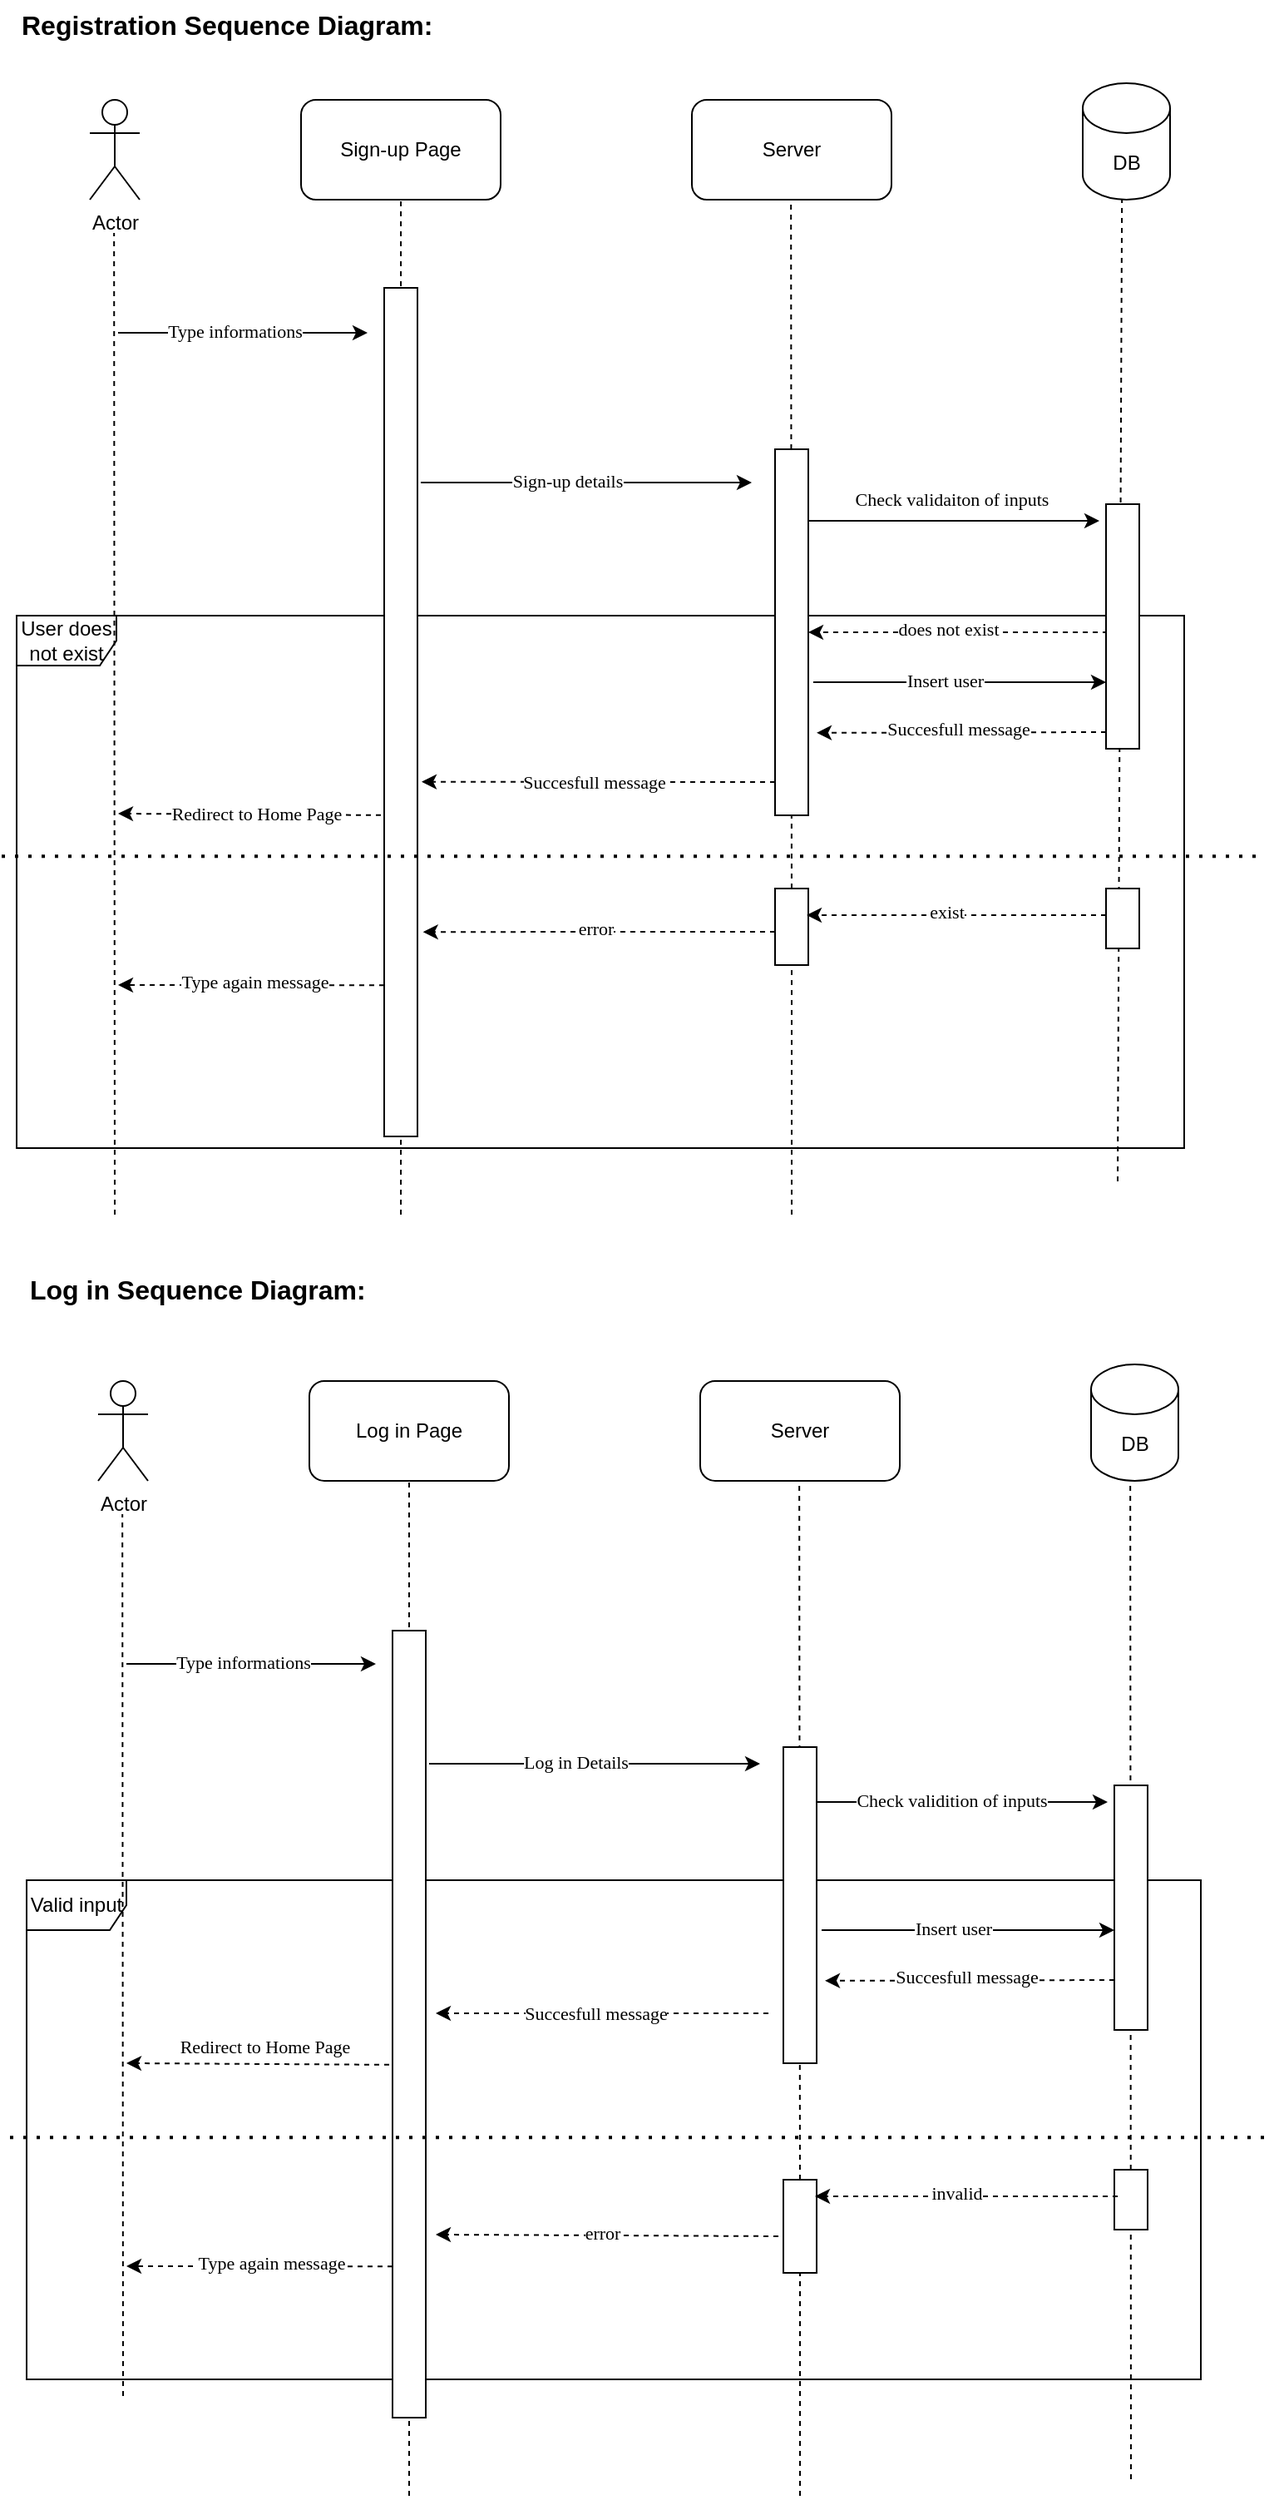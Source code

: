<mxfile version="17.4.6" type="github">
  <diagram id="nZLM94ovh3mV7z_dbmCm" name="Page-1">
    <mxGraphModel dx="1422" dy="762" grid="1" gridSize="10" guides="1" tooltips="1" connect="1" arrows="1" fold="1" page="1" pageScale="1" pageWidth="5000" pageHeight="5000" math="0" shadow="0">
      <root>
        <mxCell id="0" />
        <mxCell id="1" parent="0" />
        <mxCell id="Yexyb0BpfmFyETItAoxo-48" value="Valid input" style="shape=umlFrame;whiteSpace=wrap;html=1;" vertex="1" parent="1">
          <mxGeometry x="44" y="1150" width="706" height="300" as="geometry" />
        </mxCell>
        <mxCell id="Yexyb0BpfmFyETItAoxo-45" value="User does not exist" style="shape=umlFrame;whiteSpace=wrap;html=1;" vertex="1" parent="1">
          <mxGeometry x="38" y="390" width="702" height="320" as="geometry" />
        </mxCell>
        <mxCell id="M2i2G8UK4aQcAIyvz-Gb-9" value="" style="endArrow=none;dashed=1;html=1;rounded=0;fontFamily=Verdana;entryX=0.5;entryY=1;entryDx=0;entryDy=0;startArrow=none;" parent="1" edge="1">
          <mxGeometry width="50" height="50" relative="1" as="geometry">
            <mxPoint x="700" y="730" as="sourcePoint" />
            <mxPoint x="702.58" y="140" as="targetPoint" />
          </mxGeometry>
        </mxCell>
        <mxCell id="M2i2G8UK4aQcAIyvz-Gb-10" value="" style="endArrow=none;dashed=1;html=1;rounded=0;fontFamily=Verdana;entryX=0.5;entryY=1;entryDx=0;entryDy=0;startArrow=none;" parent="1" source="M2i2G8UK4aQcAIyvz-Gb-37" edge="1">
          <mxGeometry width="50" height="50" relative="1" as="geometry">
            <mxPoint x="503.58" y="850" as="sourcePoint" />
            <mxPoint x="503.58" y="140" as="targetPoint" />
          </mxGeometry>
        </mxCell>
        <mxCell id="M2i2G8UK4aQcAIyvz-Gb-11" value="" style="endArrow=none;dashed=1;html=1;rounded=0;fontFamily=Verdana;entryX=0.5;entryY=1;entryDx=0;entryDy=0;" parent="1" target="M2i2G8UK4aQcAIyvz-Gb-12" edge="1">
          <mxGeometry width="50" height="50" relative="1" as="geometry">
            <mxPoint x="269" y="750" as="sourcePoint" />
            <mxPoint x="429" y="60" as="targetPoint" />
          </mxGeometry>
        </mxCell>
        <mxCell id="M2i2G8UK4aQcAIyvz-Gb-12" value="Sign-up Page" style="rounded=1;whiteSpace=wrap;html=1;flipH=0;flipV=0;" parent="1" vertex="1">
          <mxGeometry x="209" y="80" width="120" height="60" as="geometry" />
        </mxCell>
        <mxCell id="M2i2G8UK4aQcAIyvz-Gb-13" value="Server" style="rounded=1;whiteSpace=wrap;html=1;flipH=0;flipV=0;" parent="1" vertex="1">
          <mxGeometry x="444" y="80" width="120" height="60" as="geometry" />
        </mxCell>
        <mxCell id="M2i2G8UK4aQcAIyvz-Gb-14" value="DB" style="shape=cylinder3;whiteSpace=wrap;html=1;boundedLbl=1;backgroundOutline=1;size=15;flipH=0;flipV=0;" parent="1" vertex="1">
          <mxGeometry x="679" y="70" width="52.5" height="70" as="geometry" />
        </mxCell>
        <mxCell id="M2i2G8UK4aQcAIyvz-Gb-15" value="Actor" style="shape=umlActor;verticalLabelPosition=bottom;verticalAlign=top;html=1;outlineConnect=0;" parent="1" vertex="1">
          <mxGeometry x="82" y="80" width="30" height="60" as="geometry" />
        </mxCell>
        <mxCell id="M2i2G8UK4aQcAIyvz-Gb-16" value="" style="endArrow=classic;html=1;rounded=0;fontFamily=Verdana;" parent="1" edge="1">
          <mxGeometry width="50" height="50" relative="1" as="geometry">
            <mxPoint x="99" y="220" as="sourcePoint" />
            <mxPoint x="249" y="220" as="targetPoint" />
          </mxGeometry>
        </mxCell>
        <mxCell id="M2i2G8UK4aQcAIyvz-Gb-17" value="Type informations" style="edgeLabel;html=1;align=center;verticalAlign=middle;resizable=0;points=[];fontFamily=Verdana;" parent="M2i2G8UK4aQcAIyvz-Gb-16" vertex="1" connectable="0">
          <mxGeometry x="-0.293" y="1" relative="1" as="geometry">
            <mxPoint x="17" as="offset" />
          </mxGeometry>
        </mxCell>
        <mxCell id="M2i2G8UK4aQcAIyvz-Gb-18" value="" style="endArrow=classic;html=1;rounded=0;fontFamily=Verdana;" parent="1" edge="1">
          <mxGeometry width="50" height="50" relative="1" as="geometry">
            <mxPoint x="281.0" y="310" as="sourcePoint" />
            <mxPoint x="480" y="310" as="targetPoint" />
          </mxGeometry>
        </mxCell>
        <mxCell id="M2i2G8UK4aQcAIyvz-Gb-19" value="Sign-up details" style="edgeLabel;html=1;align=center;verticalAlign=middle;resizable=0;points=[];fontFamily=Verdana;" parent="M2i2G8UK4aQcAIyvz-Gb-18" vertex="1" connectable="0">
          <mxGeometry x="-0.293" y="1" relative="1" as="geometry">
            <mxPoint x="17" as="offset" />
          </mxGeometry>
        </mxCell>
        <mxCell id="M2i2G8UK4aQcAIyvz-Gb-20" value="" style="endArrow=classic;html=1;rounded=0;fontFamily=Verdana;" parent="1" edge="1">
          <mxGeometry width="50" height="50" relative="1" as="geometry">
            <mxPoint x="499" y="333" as="sourcePoint" />
            <mxPoint x="689" y="333" as="targetPoint" />
          </mxGeometry>
        </mxCell>
        <mxCell id="M2i2G8UK4aQcAIyvz-Gb-21" value="Check validaiton of inputs" style="edgeLabel;html=1;align=center;verticalAlign=middle;resizable=0;points=[];fontFamily=Verdana;" parent="M2i2G8UK4aQcAIyvz-Gb-20" vertex="1" connectable="0">
          <mxGeometry x="-0.293" y="1" relative="1" as="geometry">
            <mxPoint x="34" y="-12" as="offset" />
          </mxGeometry>
        </mxCell>
        <mxCell id="M2i2G8UK4aQcAIyvz-Gb-22" value="" style="endArrow=classic;html=1;rounded=0;dashed=1;fontFamily=Verdana;" parent="1" edge="1">
          <mxGeometry width="50" height="50" relative="1" as="geometry">
            <mxPoint x="694" y="400" as="sourcePoint" />
            <mxPoint x="514" y="400" as="targetPoint" />
          </mxGeometry>
        </mxCell>
        <mxCell id="M2i2G8UK4aQcAIyvz-Gb-23" value="does not exist" style="edgeLabel;html=1;align=center;verticalAlign=middle;resizable=0;points=[];fontFamily=Verdana;" parent="M2i2G8UK4aQcAIyvz-Gb-22" vertex="1" connectable="0">
          <mxGeometry x="-0.293" y="1" relative="1" as="geometry">
            <mxPoint x="-33" y="-3" as="offset" />
          </mxGeometry>
        </mxCell>
        <mxCell id="M2i2G8UK4aQcAIyvz-Gb-24" value="" style="endArrow=classic;html=1;rounded=0;dashed=1;fontFamily=Verdana;entryX=1.125;entryY=0.582;entryDx=0;entryDy=0;entryPerimeter=0;" parent="1" target="M2i2G8UK4aQcAIyvz-Gb-28" edge="1">
          <mxGeometry width="50" height="50" relative="1" as="geometry">
            <mxPoint x="494" y="490" as="sourcePoint" />
            <mxPoint x="289" y="490" as="targetPoint" />
          </mxGeometry>
        </mxCell>
        <mxCell id="M2i2G8UK4aQcAIyvz-Gb-25" value="Succesfull message" style="edgeLabel;html=1;align=center;verticalAlign=middle;resizable=0;points=[];fontFamily=Verdana;" parent="M2i2G8UK4aQcAIyvz-Gb-24" vertex="1" connectable="0">
          <mxGeometry x="-0.293" y="1" relative="1" as="geometry">
            <mxPoint x="-34" y="-1" as="offset" />
          </mxGeometry>
        </mxCell>
        <mxCell id="M2i2G8UK4aQcAIyvz-Gb-26" value="" style="endArrow=classic;html=1;rounded=0;dashed=1;fontFamily=Verdana;" parent="1" edge="1">
          <mxGeometry width="50" height="50" relative="1" as="geometry">
            <mxPoint x="269" y="510" as="sourcePoint" />
            <mxPoint x="99" y="509" as="targetPoint" />
          </mxGeometry>
        </mxCell>
        <mxCell id="M2i2G8UK4aQcAIyvz-Gb-27" value="Redirect to Home Page" style="edgeLabel;html=1;align=center;verticalAlign=middle;resizable=0;points=[];fontFamily=Verdana;" parent="M2i2G8UK4aQcAIyvz-Gb-26" vertex="1" connectable="0">
          <mxGeometry x="-0.293" y="1" relative="1" as="geometry">
            <mxPoint x="-27" y="-2" as="offset" />
          </mxGeometry>
        </mxCell>
        <mxCell id="M2i2G8UK4aQcAIyvz-Gb-28" value="" style="verticalLabelPosition=bottom;verticalAlign=top;html=1;shape=mxgraph.basic.rect;fillColor2=none;strokeWidth=1;size=20;indent=5;fontFamily=Verdana;" parent="1" vertex="1">
          <mxGeometry x="259" y="193" width="20" height="510" as="geometry" />
        </mxCell>
        <mxCell id="M2i2G8UK4aQcAIyvz-Gb-29" value="" style="verticalLabelPosition=bottom;verticalAlign=top;html=1;shape=mxgraph.basic.rect;fillColor2=none;strokeWidth=1;size=20;indent=5;fontFamily=Verdana;" parent="1" vertex="1">
          <mxGeometry x="693" y="323" width="20" height="147" as="geometry" />
        </mxCell>
        <mxCell id="M2i2G8UK4aQcAIyvz-Gb-30" value="" style="endArrow=none;dashed=1;html=1;dashPattern=1 3;strokeWidth=2;rounded=0;fontFamily=Verdana;" parent="1" edge="1">
          <mxGeometry width="50" height="50" relative="1" as="geometry">
            <mxPoint x="29" y="534.58" as="sourcePoint" />
            <mxPoint x="789" y="534.58" as="targetPoint" />
          </mxGeometry>
        </mxCell>
        <mxCell id="M2i2G8UK4aQcAIyvz-Gb-31" value="" style="verticalLabelPosition=bottom;verticalAlign=top;html=1;shape=mxgraph.basic.rect;fillColor2=none;strokeWidth=1;size=20;indent=5;fontFamily=Verdana;" parent="1" vertex="1">
          <mxGeometry x="494" y="290" width="20" height="220" as="geometry" />
        </mxCell>
        <mxCell id="M2i2G8UK4aQcAIyvz-Gb-32" value="" style="endArrow=classic;html=1;rounded=0;fontFamily=Verdana;" parent="1" edge="1">
          <mxGeometry width="50" height="50" relative="1" as="geometry">
            <mxPoint x="517" y="430" as="sourcePoint" />
            <mxPoint x="693.0" y="430" as="targetPoint" />
          </mxGeometry>
        </mxCell>
        <mxCell id="M2i2G8UK4aQcAIyvz-Gb-33" value="Insert user" style="edgeLabel;html=1;align=center;verticalAlign=middle;resizable=0;points=[];fontFamily=Verdana;" parent="M2i2G8UK4aQcAIyvz-Gb-32" vertex="1" connectable="0">
          <mxGeometry x="-0.293" y="1" relative="1" as="geometry">
            <mxPoint x="17" as="offset" />
          </mxGeometry>
        </mxCell>
        <mxCell id="M2i2G8UK4aQcAIyvz-Gb-34" value="" style="endArrow=classic;html=1;rounded=0;dashed=1;fontFamily=Verdana;" parent="1" edge="1">
          <mxGeometry width="50" height="50" relative="1" as="geometry">
            <mxPoint x="693.0" y="460" as="sourcePoint" />
            <mxPoint x="519" y="460.42" as="targetPoint" />
          </mxGeometry>
        </mxCell>
        <mxCell id="M2i2G8UK4aQcAIyvz-Gb-35" value="Succesfull message" style="edgeLabel;html=1;align=center;verticalAlign=middle;resizable=0;points=[];fontFamily=Verdana;" parent="M2i2G8UK4aQcAIyvz-Gb-34" vertex="1" connectable="0">
          <mxGeometry x="-0.293" y="1" relative="1" as="geometry">
            <mxPoint x="-28" y="-3" as="offset" />
          </mxGeometry>
        </mxCell>
        <mxCell id="M2i2G8UK4aQcAIyvz-Gb-36" value="" style="verticalLabelPosition=bottom;verticalAlign=top;html=1;shape=mxgraph.basic.rect;fillColor2=none;strokeWidth=1;size=20;indent=5;fontFamily=Verdana;" parent="1" vertex="1">
          <mxGeometry x="693" y="554" width="20" height="36" as="geometry" />
        </mxCell>
        <mxCell id="M2i2G8UK4aQcAIyvz-Gb-37" value="" style="verticalLabelPosition=bottom;verticalAlign=top;html=1;shape=mxgraph.basic.rect;fillColor2=none;strokeWidth=1;size=20;indent=5;fontFamily=Verdana;" parent="1" vertex="1">
          <mxGeometry x="494" y="554" width="20" height="46" as="geometry" />
        </mxCell>
        <mxCell id="M2i2G8UK4aQcAIyvz-Gb-38" value="" style="endArrow=none;dashed=1;html=1;rounded=0;fontFamily=Verdana;entryX=0.5;entryY=1;entryDx=0;entryDy=0;" parent="1" target="M2i2G8UK4aQcAIyvz-Gb-37" edge="1">
          <mxGeometry width="50" height="50" relative="1" as="geometry">
            <mxPoint x="504" y="750" as="sourcePoint" />
            <mxPoint x="503.58" y="140" as="targetPoint" />
          </mxGeometry>
        </mxCell>
        <mxCell id="M2i2G8UK4aQcAIyvz-Gb-39" value="" style="endArrow=classic;html=1;rounded=0;dashed=1;fontFamily=Verdana;" parent="1" edge="1">
          <mxGeometry width="50" height="50" relative="1" as="geometry">
            <mxPoint x="693.0" y="570" as="sourcePoint" />
            <mxPoint x="513.0" y="570" as="targetPoint" />
          </mxGeometry>
        </mxCell>
        <mxCell id="M2i2G8UK4aQcAIyvz-Gb-40" value="exist" style="edgeLabel;html=1;align=center;verticalAlign=middle;resizable=0;points=[];fontFamily=Verdana;" parent="M2i2G8UK4aQcAIyvz-Gb-39" vertex="1" connectable="0">
          <mxGeometry x="-0.293" y="1" relative="1" as="geometry">
            <mxPoint x="-33" y="-3" as="offset" />
          </mxGeometry>
        </mxCell>
        <mxCell id="M2i2G8UK4aQcAIyvz-Gb-41" value="" style="endArrow=classic;html=1;rounded=0;dashed=1;fontFamily=Verdana;entryX=1.167;entryY=0.759;entryDx=0;entryDy=0;entryPerimeter=0;" parent="1" target="M2i2G8UK4aQcAIyvz-Gb-28" edge="1">
          <mxGeometry width="50" height="50" relative="1" as="geometry">
            <mxPoint x="494" y="580" as="sourcePoint" />
            <mxPoint x="314" y="580" as="targetPoint" />
          </mxGeometry>
        </mxCell>
        <mxCell id="M2i2G8UK4aQcAIyvz-Gb-42" value="error" style="edgeLabel;html=1;align=center;verticalAlign=middle;resizable=0;points=[];fontFamily=Verdana;" parent="M2i2G8UK4aQcAIyvz-Gb-41" vertex="1" connectable="0">
          <mxGeometry x="-0.293" y="1" relative="1" as="geometry">
            <mxPoint x="-33" y="-3" as="offset" />
          </mxGeometry>
        </mxCell>
        <mxCell id="M2i2G8UK4aQcAIyvz-Gb-43" value="" style="endArrow=classic;html=1;rounded=0;dashed=1;fontFamily=Verdana;" parent="1" edge="1">
          <mxGeometry width="50" height="50" relative="1" as="geometry">
            <mxPoint x="259" y="612.08" as="sourcePoint" />
            <mxPoint x="99" y="612" as="targetPoint" />
          </mxGeometry>
        </mxCell>
        <mxCell id="M2i2G8UK4aQcAIyvz-Gb-44" value="Type again message" style="edgeLabel;html=1;align=center;verticalAlign=middle;resizable=0;points=[];fontFamily=Verdana;" parent="M2i2G8UK4aQcAIyvz-Gb-43" vertex="1" connectable="0">
          <mxGeometry x="-0.293" y="1" relative="1" as="geometry">
            <mxPoint x="-22" y="-3" as="offset" />
          </mxGeometry>
        </mxCell>
        <mxCell id="M2i2G8UK4aQcAIyvz-Gb-45" value="" style="endArrow=none;dashed=1;html=1;rounded=0;fontFamily=Verdana;entryX=0.5;entryY=1;entryDx=0;entryDy=0;" parent="1" edge="1">
          <mxGeometry width="50" height="50" relative="1" as="geometry">
            <mxPoint x="97" y="750" as="sourcePoint" />
            <mxPoint x="96.58" y="160" as="targetPoint" />
          </mxGeometry>
        </mxCell>
        <mxCell id="M2i2G8UK4aQcAIyvz-Gb-48" value="Registration Sequence Diagram:" style="text;html=1;strokeColor=none;fillColor=none;align=left;verticalAlign=middle;whiteSpace=wrap;rounded=0;fontStyle=1;fontSize=16;" parent="1" vertex="1">
          <mxGeometry x="39" y="20" width="341" height="30" as="geometry" />
        </mxCell>
        <mxCell id="Yexyb0BpfmFyETItAoxo-3" value="" style="endArrow=none;dashed=1;html=1;rounded=0;fontFamily=Verdana;entryX=0.5;entryY=1;entryDx=0;entryDy=0;" edge="1" parent="1">
          <mxGeometry width="50" height="50" relative="1" as="geometry">
            <mxPoint x="708.0" y="1510" as="sourcePoint" />
            <mxPoint x="707.58" y="910" as="targetPoint" />
          </mxGeometry>
        </mxCell>
        <mxCell id="Yexyb0BpfmFyETItAoxo-4" value="" style="endArrow=none;dashed=1;html=1;rounded=0;fontFamily=Verdana;entryX=0.5;entryY=1;entryDx=0;entryDy=0;startArrow=none;" edge="1" parent="1" source="Yexyb0BpfmFyETItAoxo-31">
          <mxGeometry width="50" height="50" relative="1" as="geometry">
            <mxPoint x="508.58" y="1620" as="sourcePoint" />
            <mxPoint x="508.58" y="910" as="targetPoint" />
          </mxGeometry>
        </mxCell>
        <mxCell id="Yexyb0BpfmFyETItAoxo-5" value="" style="endArrow=none;dashed=1;html=1;rounded=0;fontFamily=Verdana;entryX=0.5;entryY=1;entryDx=0;entryDy=0;" edge="1" parent="1" target="Yexyb0BpfmFyETItAoxo-6">
          <mxGeometry width="50" height="50" relative="1" as="geometry">
            <mxPoint x="274" y="1520" as="sourcePoint" />
            <mxPoint x="434" y="830" as="targetPoint" />
          </mxGeometry>
        </mxCell>
        <mxCell id="Yexyb0BpfmFyETItAoxo-6" value="Log in Page" style="rounded=1;whiteSpace=wrap;html=1;flipH=0;flipV=0;" vertex="1" parent="1">
          <mxGeometry x="214" y="850" width="120" height="60" as="geometry" />
        </mxCell>
        <mxCell id="Yexyb0BpfmFyETItAoxo-7" value="Server" style="rounded=1;whiteSpace=wrap;html=1;flipH=0;flipV=0;" vertex="1" parent="1">
          <mxGeometry x="449" y="850" width="120" height="60" as="geometry" />
        </mxCell>
        <mxCell id="Yexyb0BpfmFyETItAoxo-8" value="DB" style="shape=cylinder3;whiteSpace=wrap;html=1;boundedLbl=1;backgroundOutline=1;size=15;flipH=0;flipV=0;" vertex="1" parent="1">
          <mxGeometry x="684" y="840" width="52.5" height="70" as="geometry" />
        </mxCell>
        <mxCell id="Yexyb0BpfmFyETItAoxo-9" value="Actor" style="shape=umlActor;verticalLabelPosition=bottom;verticalAlign=top;html=1;outlineConnect=0;" vertex="1" parent="1">
          <mxGeometry x="87" y="850" width="30" height="60" as="geometry" />
        </mxCell>
        <mxCell id="Yexyb0BpfmFyETItAoxo-10" value="" style="endArrow=classic;html=1;rounded=0;fontFamily=Verdana;" edge="1" parent="1">
          <mxGeometry width="50" height="50" relative="1" as="geometry">
            <mxPoint x="104" y="1020" as="sourcePoint" />
            <mxPoint x="254" y="1020" as="targetPoint" />
          </mxGeometry>
        </mxCell>
        <mxCell id="Yexyb0BpfmFyETItAoxo-11" value="Type informations" style="edgeLabel;html=1;align=center;verticalAlign=middle;resizable=0;points=[];fontFamily=Verdana;" vertex="1" connectable="0" parent="Yexyb0BpfmFyETItAoxo-10">
          <mxGeometry x="-0.293" y="1" relative="1" as="geometry">
            <mxPoint x="17" as="offset" />
          </mxGeometry>
        </mxCell>
        <mxCell id="Yexyb0BpfmFyETItAoxo-12" value="" style="endArrow=classic;html=1;rounded=0;fontFamily=Verdana;" edge="1" parent="1">
          <mxGeometry width="50" height="50" relative="1" as="geometry">
            <mxPoint x="286.0" y="1080" as="sourcePoint" />
            <mxPoint x="485" y="1080" as="targetPoint" />
          </mxGeometry>
        </mxCell>
        <mxCell id="Yexyb0BpfmFyETItAoxo-13" value="Log in Details" style="edgeLabel;html=1;align=center;verticalAlign=middle;resizable=0;points=[];fontFamily=Verdana;" vertex="1" connectable="0" parent="Yexyb0BpfmFyETItAoxo-12">
          <mxGeometry x="-0.293" y="1" relative="1" as="geometry">
            <mxPoint x="17" as="offset" />
          </mxGeometry>
        </mxCell>
        <mxCell id="Yexyb0BpfmFyETItAoxo-14" value="" style="endArrow=classic;html=1;rounded=0;fontFamily=Verdana;" edge="1" parent="1">
          <mxGeometry width="50" height="50" relative="1" as="geometry">
            <mxPoint x="504" y="1103" as="sourcePoint" />
            <mxPoint x="694" y="1103" as="targetPoint" />
          </mxGeometry>
        </mxCell>
        <mxCell id="Yexyb0BpfmFyETItAoxo-15" value="Check validition of inputs" style="edgeLabel;html=1;align=center;verticalAlign=middle;resizable=0;points=[];fontFamily=Verdana;" vertex="1" connectable="0" parent="Yexyb0BpfmFyETItAoxo-14">
          <mxGeometry x="-0.293" y="1" relative="1" as="geometry">
            <mxPoint x="29" as="offset" />
          </mxGeometry>
        </mxCell>
        <mxCell id="Yexyb0BpfmFyETItAoxo-18" value="" style="endArrow=classic;html=1;rounded=0;dashed=1;fontFamily=Verdana;" edge="1" parent="1">
          <mxGeometry width="50" height="50" relative="1" as="geometry">
            <mxPoint x="490" y="1230" as="sourcePoint" />
            <mxPoint x="290" y="1230" as="targetPoint" />
            <Array as="points" />
          </mxGeometry>
        </mxCell>
        <mxCell id="Yexyb0BpfmFyETItAoxo-19" value="Succesfull message" style="edgeLabel;html=1;align=center;verticalAlign=middle;resizable=0;points=[];fontFamily=Verdana;" vertex="1" connectable="0" parent="Yexyb0BpfmFyETItAoxo-18">
          <mxGeometry x="-0.293" y="1" relative="1" as="geometry">
            <mxPoint x="-34" y="-1" as="offset" />
          </mxGeometry>
        </mxCell>
        <mxCell id="Yexyb0BpfmFyETItAoxo-20" value="" style="endArrow=classic;html=1;rounded=0;dashed=1;fontFamily=Verdana;" edge="1" parent="1">
          <mxGeometry width="50" height="50" relative="1" as="geometry">
            <mxPoint x="274" y="1261" as="sourcePoint" />
            <mxPoint x="104" y="1260" as="targetPoint" />
          </mxGeometry>
        </mxCell>
        <mxCell id="Yexyb0BpfmFyETItAoxo-21" value="Redirect to Home Page" style="edgeLabel;html=1;align=center;verticalAlign=middle;resizable=0;points=[];fontFamily=Verdana;" vertex="1" connectable="0" parent="Yexyb0BpfmFyETItAoxo-20">
          <mxGeometry x="-0.293" y="1" relative="1" as="geometry">
            <mxPoint x="-27" y="-12" as="offset" />
          </mxGeometry>
        </mxCell>
        <mxCell id="Yexyb0BpfmFyETItAoxo-22" value="" style="verticalLabelPosition=bottom;verticalAlign=top;html=1;shape=mxgraph.basic.rect;fillColor2=none;strokeWidth=1;size=20;indent=5;fontFamily=Verdana;" vertex="1" parent="1">
          <mxGeometry x="264" y="1000" width="20" height="473" as="geometry" />
        </mxCell>
        <mxCell id="Yexyb0BpfmFyETItAoxo-23" value="" style="verticalLabelPosition=bottom;verticalAlign=top;html=1;shape=mxgraph.basic.rect;fillColor2=none;strokeWidth=1;size=20;indent=5;fontFamily=Verdana;" vertex="1" parent="1">
          <mxGeometry x="698" y="1093" width="20" height="147" as="geometry" />
        </mxCell>
        <mxCell id="Yexyb0BpfmFyETItAoxo-24" value="" style="endArrow=none;dashed=1;html=1;dashPattern=1 3;strokeWidth=2;rounded=0;fontFamily=Verdana;" edge="1" parent="1">
          <mxGeometry width="50" height="50" relative="1" as="geometry">
            <mxPoint x="34" y="1304.58" as="sourcePoint" />
            <mxPoint x="794" y="1304.58" as="targetPoint" />
          </mxGeometry>
        </mxCell>
        <mxCell id="Yexyb0BpfmFyETItAoxo-25" value="" style="verticalLabelPosition=bottom;verticalAlign=top;html=1;shape=mxgraph.basic.rect;fillColor2=none;strokeWidth=1;size=20;indent=5;fontFamily=Verdana;" vertex="1" parent="1">
          <mxGeometry x="499" y="1070" width="20" height="190" as="geometry" />
        </mxCell>
        <mxCell id="Yexyb0BpfmFyETItAoxo-26" value="" style="endArrow=classic;html=1;rounded=0;fontFamily=Verdana;" edge="1" parent="1">
          <mxGeometry width="50" height="50" relative="1" as="geometry">
            <mxPoint x="522" y="1180" as="sourcePoint" />
            <mxPoint x="698.0" y="1180" as="targetPoint" />
          </mxGeometry>
        </mxCell>
        <mxCell id="Yexyb0BpfmFyETItAoxo-27" value="Insert user" style="edgeLabel;html=1;align=center;verticalAlign=middle;resizable=0;points=[];fontFamily=Verdana;" vertex="1" connectable="0" parent="Yexyb0BpfmFyETItAoxo-26">
          <mxGeometry x="-0.293" y="1" relative="1" as="geometry">
            <mxPoint x="17" as="offset" />
          </mxGeometry>
        </mxCell>
        <mxCell id="Yexyb0BpfmFyETItAoxo-28" value="" style="endArrow=classic;html=1;rounded=0;dashed=1;fontFamily=Verdana;" edge="1" parent="1">
          <mxGeometry width="50" height="50" relative="1" as="geometry">
            <mxPoint x="698.0" y="1210" as="sourcePoint" />
            <mxPoint x="524" y="1210.42" as="targetPoint" />
          </mxGeometry>
        </mxCell>
        <mxCell id="Yexyb0BpfmFyETItAoxo-29" value="Succesfull message" style="edgeLabel;html=1;align=center;verticalAlign=middle;resizable=0;points=[];fontFamily=Verdana;" vertex="1" connectable="0" parent="Yexyb0BpfmFyETItAoxo-28">
          <mxGeometry x="-0.293" y="1" relative="1" as="geometry">
            <mxPoint x="-28" y="-3" as="offset" />
          </mxGeometry>
        </mxCell>
        <mxCell id="Yexyb0BpfmFyETItAoxo-30" value="" style="verticalLabelPosition=bottom;verticalAlign=top;html=1;shape=mxgraph.basic.rect;fillColor2=none;strokeWidth=1;size=20;indent=5;fontFamily=Verdana;" vertex="1" parent="1">
          <mxGeometry x="698" y="1324" width="20" height="36" as="geometry" />
        </mxCell>
        <mxCell id="Yexyb0BpfmFyETItAoxo-31" value="" style="verticalLabelPosition=bottom;verticalAlign=top;html=1;shape=mxgraph.basic.rect;fillColor2=none;strokeWidth=1;size=20;indent=5;fontFamily=Verdana;" vertex="1" parent="1">
          <mxGeometry x="499" y="1330" width="20" height="56" as="geometry" />
        </mxCell>
        <mxCell id="Yexyb0BpfmFyETItAoxo-32" value="" style="endArrow=none;dashed=1;html=1;rounded=0;fontFamily=Verdana;entryX=0.5;entryY=1;entryDx=0;entryDy=0;" edge="1" parent="1" target="Yexyb0BpfmFyETItAoxo-31">
          <mxGeometry width="50" height="50" relative="1" as="geometry">
            <mxPoint x="509" y="1520" as="sourcePoint" />
            <mxPoint x="508.58" y="910" as="targetPoint" />
          </mxGeometry>
        </mxCell>
        <mxCell id="Yexyb0BpfmFyETItAoxo-33" value="" style="endArrow=classic;html=1;rounded=0;dashed=1;fontFamily=Verdana;" edge="1" parent="1">
          <mxGeometry width="50" height="50" relative="1" as="geometry">
            <mxPoint x="700" y="1340" as="sourcePoint" />
            <mxPoint x="518.0" y="1340" as="targetPoint" />
          </mxGeometry>
        </mxCell>
        <mxCell id="Yexyb0BpfmFyETItAoxo-34" value="invalid" style="edgeLabel;html=1;align=center;verticalAlign=middle;resizable=0;points=[];fontFamily=Verdana;" vertex="1" connectable="0" parent="Yexyb0BpfmFyETItAoxo-33">
          <mxGeometry x="-0.293" y="1" relative="1" as="geometry">
            <mxPoint x="-33" y="-3" as="offset" />
          </mxGeometry>
        </mxCell>
        <mxCell id="Yexyb0BpfmFyETItAoxo-35" value="" style="endArrow=classic;html=1;rounded=0;dashed=1;fontFamily=Verdana;exitX=-0.15;exitY=0.607;exitDx=0;exitDy=0;exitPerimeter=0;" edge="1" parent="1" source="Yexyb0BpfmFyETItAoxo-31">
          <mxGeometry width="50" height="50" relative="1" as="geometry">
            <mxPoint x="499" y="1350" as="sourcePoint" />
            <mxPoint x="290" y="1363" as="targetPoint" />
          </mxGeometry>
        </mxCell>
        <mxCell id="Yexyb0BpfmFyETItAoxo-36" value="error" style="edgeLabel;html=1;align=center;verticalAlign=middle;resizable=0;points=[];fontFamily=Verdana;" vertex="1" connectable="0" parent="Yexyb0BpfmFyETItAoxo-35">
          <mxGeometry x="-0.293" y="1" relative="1" as="geometry">
            <mxPoint x="-33" y="-3" as="offset" />
          </mxGeometry>
        </mxCell>
        <mxCell id="Yexyb0BpfmFyETItAoxo-37" value="" style="endArrow=classic;html=1;rounded=0;dashed=1;fontFamily=Verdana;" edge="1" parent="1">
          <mxGeometry width="50" height="50" relative="1" as="geometry">
            <mxPoint x="264" y="1382.08" as="sourcePoint" />
            <mxPoint x="104" y="1382" as="targetPoint" />
          </mxGeometry>
        </mxCell>
        <mxCell id="Yexyb0BpfmFyETItAoxo-38" value="Type again message" style="edgeLabel;html=1;align=center;verticalAlign=middle;resizable=0;points=[];fontFamily=Verdana;" vertex="1" connectable="0" parent="Yexyb0BpfmFyETItAoxo-37">
          <mxGeometry x="-0.293" y="1" relative="1" as="geometry">
            <mxPoint x="-17" y="-3" as="offset" />
          </mxGeometry>
        </mxCell>
        <mxCell id="Yexyb0BpfmFyETItAoxo-39" value="" style="endArrow=none;dashed=1;html=1;rounded=0;fontFamily=Verdana;entryX=0.5;entryY=1;entryDx=0;entryDy=0;" edge="1" parent="1">
          <mxGeometry width="50" height="50" relative="1" as="geometry">
            <mxPoint x="102" y="1460" as="sourcePoint" />
            <mxPoint x="101.58" y="930" as="targetPoint" />
          </mxGeometry>
        </mxCell>
        <mxCell id="Yexyb0BpfmFyETItAoxo-43" value="Log in Sequence Diagram:" style="text;html=1;strokeColor=none;fillColor=none;align=left;verticalAlign=middle;whiteSpace=wrap;rounded=0;fontStyle=1;fontSize=16;" vertex="1" parent="1">
          <mxGeometry x="44" y="780" width="341" height="30" as="geometry" />
        </mxCell>
      </root>
    </mxGraphModel>
  </diagram>
</mxfile>
